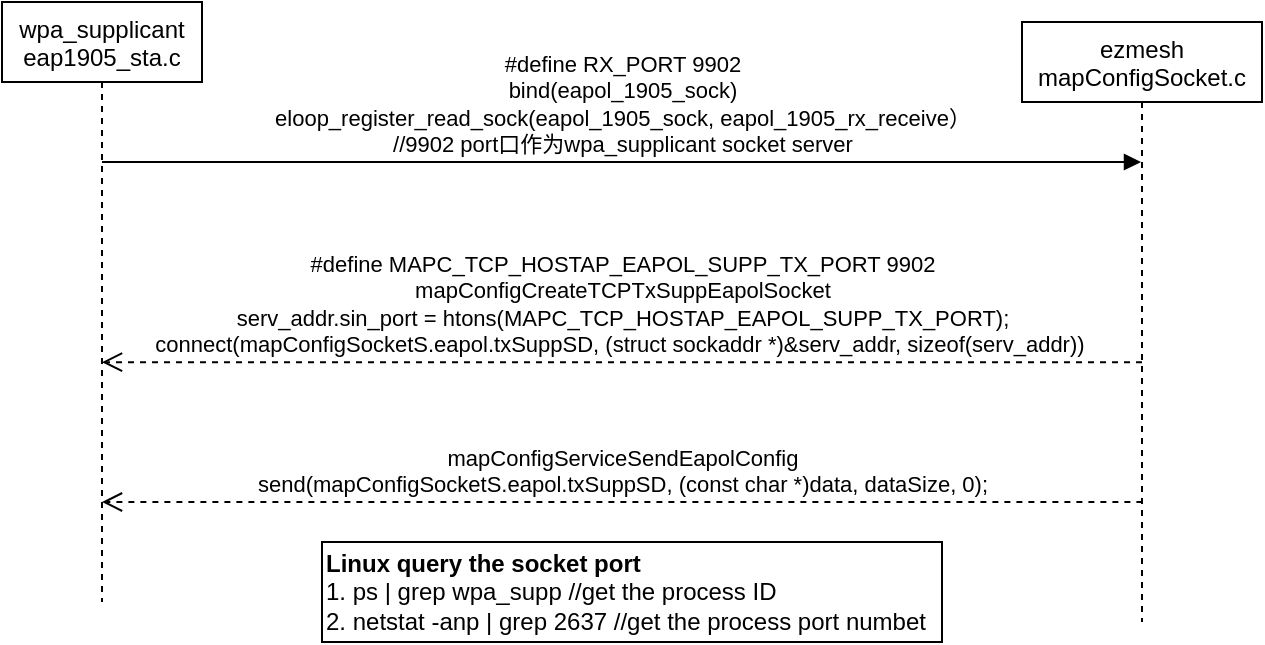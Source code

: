 <mxfile version="13.9.9" type="device"><diagram id="kgpKYQtTHZ0yAKxKKP6v" name="Page-1"><mxGraphModel dx="1051" dy="626" grid="1" gridSize="10" guides="1" tooltips="1" connect="1" arrows="1" fold="1" page="1" pageScale="1" pageWidth="850" pageHeight="1100" math="0" shadow="0"><root><mxCell id="0"/><mxCell id="1" parent="0"/><mxCell id="J-dbIJ19BY48qT0MwFB--7" value="wpa_supplicant&#10;eap1905_sta.c" style="shape=umlLifeline;perimeter=lifelinePerimeter;container=1;collapsible=0;recursiveResize=0;rounded=0;shadow=0;strokeWidth=1;" vertex="1" parent="1"><mxGeometry x="20" y="10" width="100" height="300" as="geometry"/></mxCell><mxCell id="J-dbIJ19BY48qT0MwFB--8" value="#define RX_PORT 9902&lt;br&gt;bind(eapol_1905_sock)&lt;br&gt;eloop_register_read_sock(eapol_1905_sock, eapol_1905_rx_receive）&lt;br&gt;//9902 port口作为wpa_supplicant socket server" style="html=1;verticalAlign=bottom;endArrow=block;" edge="1" parent="J-dbIJ19BY48qT0MwFB--7" target="J-dbIJ19BY48qT0MwFB--9"><mxGeometry width="80" relative="1" as="geometry"><mxPoint x="50" y="80" as="sourcePoint"/><mxPoint x="500" y="80" as="targetPoint"/></mxGeometry></mxCell><mxCell id="J-dbIJ19BY48qT0MwFB--9" value="ezmesh&#10;mapConfigSocket.c" style="shape=umlLifeline;perimeter=lifelinePerimeter;container=1;collapsible=0;recursiveResize=0;rounded=0;shadow=0;strokeWidth=1;" vertex="1" parent="1"><mxGeometry x="530" y="20" width="120" height="300" as="geometry"/></mxCell><mxCell id="J-dbIJ19BY48qT0MwFB--11" value="#define MAPC_TCP_HOSTAP_EAPOL_SUPP_TX_PORT 9902&lt;br&gt;mapConfigCreateTCPTxSuppEapolSocket&lt;br&gt;serv_addr.sin_port = htons(MAPC_TCP_HOSTAP_EAPOL_SUPP_TX_PORT);&lt;br&gt;connect(mapConfigSocketS.eapol.txSuppSD, (struct sockaddr *)&amp;amp;serv_addr, sizeof(serv_addr))&amp;nbsp;" style="html=1;verticalAlign=bottom;endArrow=open;dashed=1;endSize=8;exitX=0.5;exitY=0.567;exitDx=0;exitDy=0;exitPerimeter=0;" edge="1" parent="1" source="J-dbIJ19BY48qT0MwFB--9" target="J-dbIJ19BY48qT0MwFB--7"><mxGeometry relative="1" as="geometry"><mxPoint x="520" y="190" as="sourcePoint"/><mxPoint x="450" y="190" as="targetPoint"/></mxGeometry></mxCell><mxCell id="J-dbIJ19BY48qT0MwFB--12" value="mapConfigServiceSendEapolConfig&lt;br&gt;send(mapConfigSocketS.eapol.txSuppSD, (const char *)data, dataSize, 0);" style="html=1;verticalAlign=bottom;endArrow=open;dashed=1;endSize=8;exitX=0.5;exitY=0.567;exitDx=0;exitDy=0;exitPerimeter=0;" edge="1" parent="1"><mxGeometry relative="1" as="geometry"><mxPoint x="590.19" y="260.0" as="sourcePoint"/><mxPoint x="70.0" y="260.0" as="targetPoint"/></mxGeometry></mxCell><mxCell id="J-dbIJ19BY48qT0MwFB--13" value="&lt;b&gt;Linux query the socket port&lt;/b&gt;&lt;br&gt;1.&amp;nbsp;ps | grep wpa_supp //get the process ID&lt;br&gt;2.&amp;nbsp;netstat -anp | grep 2637 //get the process port numbet" style="html=1;align=left;" vertex="1" parent="1"><mxGeometry x="180" y="280" width="310" height="50" as="geometry"/></mxCell></root></mxGraphModel></diagram></mxfile>